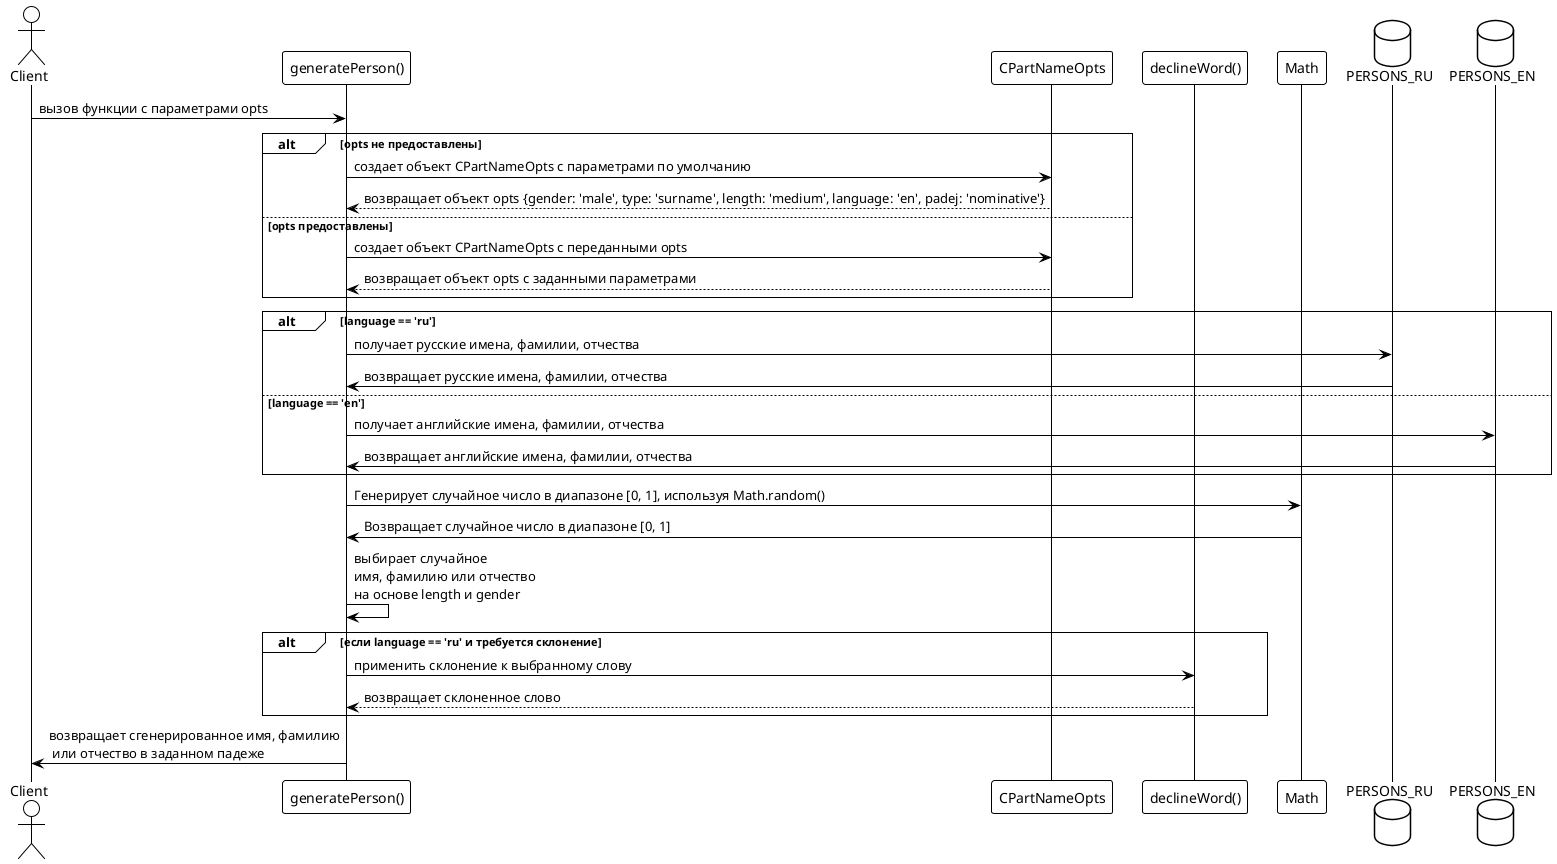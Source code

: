 @startuml
!theme plain

actor Client as "Client"
participant "generatePerson()" as GenPerson
participant "CPartNameOpts" as PartOptions
participant declineWord as "declineWord()"
participant Math as "Math"
database "PERSONS_RU" as PERSONS_RU
database "PERSONS_EN" as PERSONS_EN

Client -> GenPerson : вызов функции с параметрами opts

alt opts не предоставлены
    GenPerson -> PartOptions : создает объект CPartNameOpts с параметрами по умолчанию
    PartOptions --> GenPerson : возвращает объект opts {gender: 'male', type: 'surname', length: 'medium', language: 'en', padej: 'nominative'}
else opts предоставлены
    GenPerson -> PartOptions : создает объект CPartNameOpts с переданными opts
    PartOptions --> GenPerson : возвращает объект opts с заданными параметрами
end

alt language == 'ru'
    GenPerson -> PERSONS_RU : получает русские имена, фамилии, отчества
    PERSONS_RU -> GenPerson : возвращает русские имена, фамилии, отчества
else language == 'en'
    GenPerson -> PERSONS_EN : получает английские имена, фамилии, отчества
    PERSONS_EN -> GenPerson : возвращает английские имена, фамилии, отчества
end

GenPerson -> Math : Генерирует случайное число в диапазоне [0, 1], используя Math.random()
Math -> GenPerson : Возвращает случайное число в диапазоне [0, 1]

GenPerson -> GenPerson : выбирает случайное\nимя, фамилию или отчество\nна основе length и gender
alt если language == 'ru' и требуется склонение
    GenPerson -> declineWord : применить склонение к выбранному слову
    declineWord --> GenPerson : возвращает склоненное слово
end

GenPerson -> Client : возвращает сгенерированное имя, фамилию\n или отчество в заданном падеже
@enduml